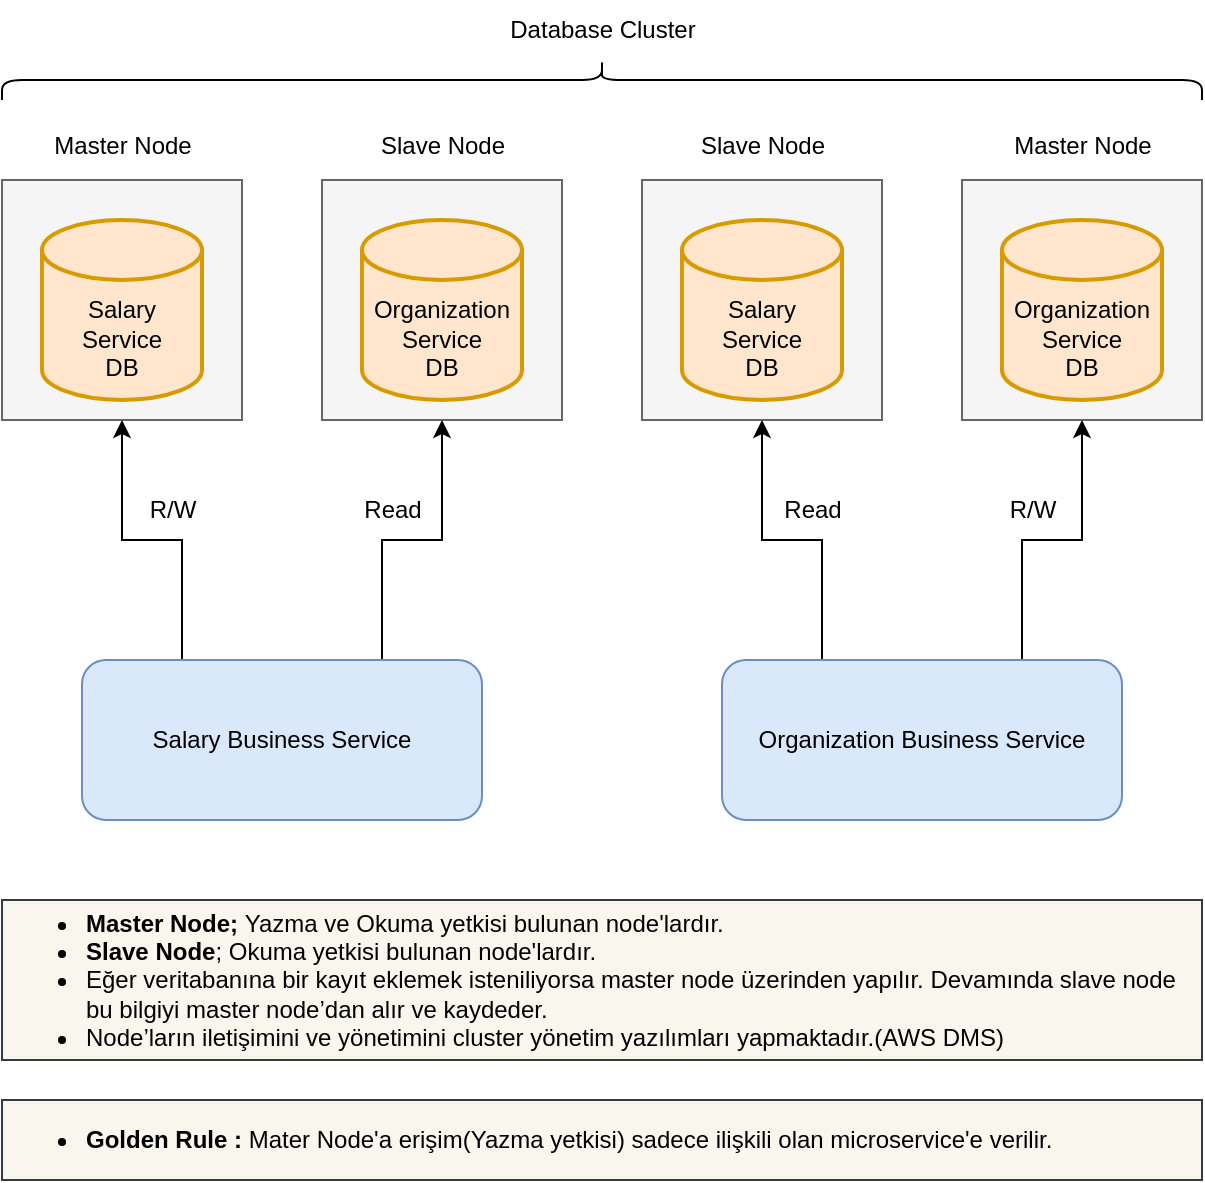 <mxfile version="21.7.1" type="device">
  <diagram name="Sayfa -1" id="7Qrlh3qk-TFn3BPXQnNo">
    <mxGraphModel dx="1050" dy="530" grid="1" gridSize="10" guides="1" tooltips="1" connect="1" arrows="1" fold="1" page="1" pageScale="1" pageWidth="827" pageHeight="1169" math="0" shadow="0">
      <root>
        <mxCell id="0" />
        <mxCell id="1" parent="0" />
        <mxCell id="qYvEFQuajE8P7xcdsZjd-6" value="" style="whiteSpace=wrap;html=1;aspect=fixed;fillColor=#f5f5f5;strokeColor=#666666;fontColor=#333333;" vertex="1" parent="1">
          <mxGeometry x="120" y="120" width="120" height="120" as="geometry" />
        </mxCell>
        <mxCell id="qYvEFQuajE8P7xcdsZjd-7" value="&lt;br&gt;&lt;br&gt;Salary&lt;br&gt;Service&lt;br&gt;DB" style="strokeWidth=2;html=1;shape=mxgraph.flowchart.database;whiteSpace=wrap;fillColor=#ffe6cc;strokeColor=#d79b00;" vertex="1" parent="1">
          <mxGeometry x="140" y="140" width="80" height="90" as="geometry" />
        </mxCell>
        <mxCell id="qYvEFQuajE8P7xcdsZjd-8" value="Master Node" style="text;html=1;align=center;verticalAlign=middle;resizable=0;points=[];autosize=1;strokeColor=none;fillColor=none;" vertex="1" parent="1">
          <mxGeometry x="135" y="88" width="90" height="30" as="geometry" />
        </mxCell>
        <mxCell id="qYvEFQuajE8P7xcdsZjd-13" value="" style="whiteSpace=wrap;html=1;aspect=fixed;fillColor=#f5f5f5;strokeColor=#666666;fontColor=#333333;" vertex="1" parent="1">
          <mxGeometry x="280" y="120" width="120" height="120" as="geometry" />
        </mxCell>
        <mxCell id="qYvEFQuajE8P7xcdsZjd-14" value="&lt;br&gt;&lt;br&gt;Organization&lt;br&gt;Service&lt;br&gt;DB" style="strokeWidth=2;html=1;shape=mxgraph.flowchart.database;whiteSpace=wrap;fillColor=#ffe6cc;strokeColor=#d79b00;" vertex="1" parent="1">
          <mxGeometry x="300" y="140" width="80" height="90" as="geometry" />
        </mxCell>
        <mxCell id="qYvEFQuajE8P7xcdsZjd-15" value="Slave Node" style="text;html=1;align=center;verticalAlign=middle;resizable=0;points=[];autosize=1;strokeColor=none;fillColor=none;" vertex="1" parent="1">
          <mxGeometry x="295" y="88" width="90" height="30" as="geometry" />
        </mxCell>
        <mxCell id="qYvEFQuajE8P7xcdsZjd-16" value="" style="whiteSpace=wrap;html=1;aspect=fixed;fillColor=#f5f5f5;strokeColor=#666666;fontColor=#333333;" vertex="1" parent="1">
          <mxGeometry x="440" y="120" width="120" height="120" as="geometry" />
        </mxCell>
        <mxCell id="qYvEFQuajE8P7xcdsZjd-17" value="&lt;br&gt;&lt;br&gt;Salary&lt;br&gt;Service&lt;br&gt;DB" style="strokeWidth=2;html=1;shape=mxgraph.flowchart.database;whiteSpace=wrap;fillColor=#ffe6cc;strokeColor=#d79b00;" vertex="1" parent="1">
          <mxGeometry x="460" y="140" width="80" height="90" as="geometry" />
        </mxCell>
        <mxCell id="qYvEFQuajE8P7xcdsZjd-18" value="Slave Node" style="text;html=1;align=center;verticalAlign=middle;resizable=0;points=[];autosize=1;strokeColor=none;fillColor=none;" vertex="1" parent="1">
          <mxGeometry x="455" y="88" width="90" height="30" as="geometry" />
        </mxCell>
        <mxCell id="qYvEFQuajE8P7xcdsZjd-19" value="" style="whiteSpace=wrap;html=1;aspect=fixed;fillColor=#f5f5f5;strokeColor=#666666;fontColor=#333333;" vertex="1" parent="1">
          <mxGeometry x="600" y="120" width="120" height="120" as="geometry" />
        </mxCell>
        <mxCell id="qYvEFQuajE8P7xcdsZjd-20" value="&lt;br&gt;&lt;br&gt;Organization&lt;br&gt;Service&lt;br&gt;DB" style="strokeWidth=2;html=1;shape=mxgraph.flowchart.database;whiteSpace=wrap;fillColor=#ffe6cc;strokeColor=#d79b00;" vertex="1" parent="1">
          <mxGeometry x="620" y="140" width="80" height="90" as="geometry" />
        </mxCell>
        <mxCell id="qYvEFQuajE8P7xcdsZjd-21" value="Master Node" style="text;html=1;align=center;verticalAlign=middle;resizable=0;points=[];autosize=1;strokeColor=none;fillColor=none;" vertex="1" parent="1">
          <mxGeometry x="615" y="88" width="90" height="30" as="geometry" />
        </mxCell>
        <mxCell id="qYvEFQuajE8P7xcdsZjd-24" value="" style="shape=curlyBracket;whiteSpace=wrap;html=1;rounded=1;flipH=1;labelPosition=right;verticalLabelPosition=middle;align=left;verticalAlign=middle;direction=south;size=0.5;" vertex="1" parent="1">
          <mxGeometry x="120" y="60" width="600" height="20" as="geometry" />
        </mxCell>
        <mxCell id="qYvEFQuajE8P7xcdsZjd-26" value="Database Cluster" style="text;html=1;align=center;verticalAlign=middle;resizable=0;points=[];autosize=1;strokeColor=none;fillColor=none;" vertex="1" parent="1">
          <mxGeometry x="360" y="30" width="120" height="30" as="geometry" />
        </mxCell>
        <mxCell id="qYvEFQuajE8P7xcdsZjd-46" style="edgeStyle=orthogonalEdgeStyle;rounded=0;orthogonalLoop=1;jettySize=auto;html=1;exitX=0.25;exitY=0;exitDx=0;exitDy=0;entryX=0.5;entryY=1;entryDx=0;entryDy=0;" edge="1" parent="1" source="qYvEFQuajE8P7xcdsZjd-42" target="qYvEFQuajE8P7xcdsZjd-6">
          <mxGeometry relative="1" as="geometry" />
        </mxCell>
        <mxCell id="qYvEFQuajE8P7xcdsZjd-47" style="edgeStyle=orthogonalEdgeStyle;rounded=0;orthogonalLoop=1;jettySize=auto;html=1;exitX=0.75;exitY=0;exitDx=0;exitDy=0;entryX=0.5;entryY=1;entryDx=0;entryDy=0;" edge="1" parent="1" source="qYvEFQuajE8P7xcdsZjd-42" target="qYvEFQuajE8P7xcdsZjd-13">
          <mxGeometry relative="1" as="geometry" />
        </mxCell>
        <mxCell id="qYvEFQuajE8P7xcdsZjd-42" value="Salary Business Service" style="rounded=1;whiteSpace=wrap;html=1;fillColor=#dae8fc;strokeColor=#6c8ebf;" vertex="1" parent="1">
          <mxGeometry x="160" y="360" width="200" height="80" as="geometry" />
        </mxCell>
        <mxCell id="qYvEFQuajE8P7xcdsZjd-48" style="edgeStyle=orthogonalEdgeStyle;rounded=0;orthogonalLoop=1;jettySize=auto;html=1;exitX=0.25;exitY=0;exitDx=0;exitDy=0;entryX=0.5;entryY=1;entryDx=0;entryDy=0;" edge="1" parent="1" source="qYvEFQuajE8P7xcdsZjd-43" target="qYvEFQuajE8P7xcdsZjd-16">
          <mxGeometry relative="1" as="geometry" />
        </mxCell>
        <mxCell id="qYvEFQuajE8P7xcdsZjd-49" style="edgeStyle=orthogonalEdgeStyle;rounded=0;orthogonalLoop=1;jettySize=auto;html=1;exitX=0.75;exitY=0;exitDx=0;exitDy=0;entryX=0.5;entryY=1;entryDx=0;entryDy=0;" edge="1" parent="1" source="qYvEFQuajE8P7xcdsZjd-43" target="qYvEFQuajE8P7xcdsZjd-19">
          <mxGeometry relative="1" as="geometry" />
        </mxCell>
        <mxCell id="qYvEFQuajE8P7xcdsZjd-43" value="Organization Business Service" style="rounded=1;whiteSpace=wrap;html=1;fillColor=#dae8fc;strokeColor=#6c8ebf;" vertex="1" parent="1">
          <mxGeometry x="480" y="360" width="200" height="80" as="geometry" />
        </mxCell>
        <mxCell id="qYvEFQuajE8P7xcdsZjd-50" value="R/W" style="text;html=1;align=center;verticalAlign=middle;resizable=0;points=[];autosize=1;strokeColor=none;fillColor=none;" vertex="1" parent="1">
          <mxGeometry x="180" y="270" width="50" height="30" as="geometry" />
        </mxCell>
        <mxCell id="qYvEFQuajE8P7xcdsZjd-51" value="Read" style="text;html=1;align=center;verticalAlign=middle;resizable=0;points=[];autosize=1;strokeColor=none;fillColor=none;" vertex="1" parent="1">
          <mxGeometry x="290" y="270" width="50" height="30" as="geometry" />
        </mxCell>
        <mxCell id="qYvEFQuajE8P7xcdsZjd-55" value="R/W" style="text;html=1;align=center;verticalAlign=middle;resizable=0;points=[];autosize=1;strokeColor=none;fillColor=none;" vertex="1" parent="1">
          <mxGeometry x="610" y="270" width="50" height="30" as="geometry" />
        </mxCell>
        <mxCell id="qYvEFQuajE8P7xcdsZjd-56" value="Read" style="text;html=1;align=center;verticalAlign=middle;resizable=0;points=[];autosize=1;strokeColor=none;fillColor=none;" vertex="1" parent="1">
          <mxGeometry x="500" y="270" width="50" height="30" as="geometry" />
        </mxCell>
        <mxCell id="qYvEFQuajE8P7xcdsZjd-58" value="&lt;ul&gt;&lt;li&gt;&lt;b&gt;Master Node;&lt;/b&gt;&amp;nbsp;Yazma ve Okuma yetkisi bulunan node&#39;lardır.&amp;nbsp;&lt;/li&gt;&lt;li&gt;&lt;b&gt;Slave Node&lt;/b&gt;; Okuma yetkisi bulunan node&#39;lardır.&lt;/li&gt;&lt;li&gt;Eğer veritabanına bir kayıt eklemek isteniliyorsa master node üzerinden yapılır. Devamında slave node bu bilgiyi master node’dan alır ve kaydeder.&lt;/li&gt;&lt;li&gt;Node’ların iletişimini ve yönetimini cluster yönetim yazılımları yapmaktadır.(AWS DMS)&lt;br&gt;&lt;/li&gt;&lt;/ul&gt;" style="whiteSpace=wrap;html=1;align=left;fillColor=#f9f7ed;strokeColor=#36393d;" vertex="1" parent="1">
          <mxGeometry x="120" y="480" width="600" height="80" as="geometry" />
        </mxCell>
        <mxCell id="qYvEFQuajE8P7xcdsZjd-59" value="&lt;ul&gt;&lt;li&gt;&lt;b&gt;Golden Rule : &lt;/b&gt;Mater Node&#39;a erişim(Yazma yetkisi) sadece ilişkili olan microservice&#39;e verilir.&lt;/li&gt;&lt;/ul&gt;" style="whiteSpace=wrap;html=1;align=left;fillColor=#f9f7ed;strokeColor=#36393d;" vertex="1" parent="1">
          <mxGeometry x="120" y="580" width="600" height="40" as="geometry" />
        </mxCell>
      </root>
    </mxGraphModel>
  </diagram>
</mxfile>
